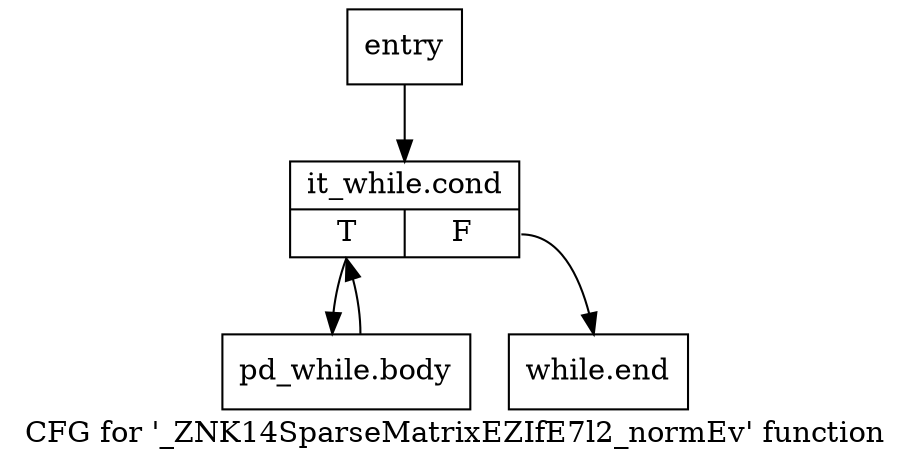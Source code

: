 digraph "CFG for '_ZNK14SparseMatrixEZIfE7l2_normEv' function" {
	label="CFG for '_ZNK14SparseMatrixEZIfE7l2_normEv' function";

	Node0x734b8a0 [shape=record,label="{entry}"];
	Node0x734b8a0 -> Node0x734b8f0;
	Node0x734b8f0 [shape=record,label="{it_while.cond|{<s0>T|<s1>F}}"];
	Node0x734b8f0:s0 -> Node0x734b940;
	Node0x734b8f0:s1 -> Node0x734b990;
	Node0x734b940 [shape=record,label="{pd_while.body}"];
	Node0x734b940 -> Node0x734b8f0;
	Node0x734b990 [shape=record,label="{while.end}"];
}
